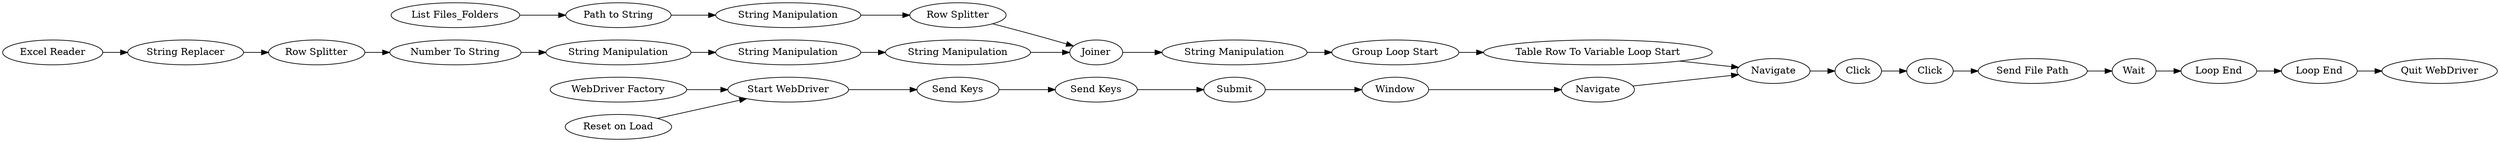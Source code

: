 digraph {
	"6856989403906207730_674" [label="Excel Reader"]
	"6856989403906207730_686" [label=Window]
	"6856989403906207730_688" [label="Row Splitter"]
	"6856989403906207730_644" [label=Wait]
	"6856989403906207730_678" [label="Number To String"]
	"6856989403906207730_697" [label="Send File Path"]
	"6856989403906207730_636" [label=Navigate]
	"6856989403906207730_684" [label="String Manipulation"]
	"6856989403906207730_632" [label="Send Keys"]
	"6856989403906207730_653" [label="Reset on Load"]
	"6856989403906207730_692" [label="Table Row To Variable Loop Start"]
	"6856989403906207730_635" [label=Submit]
	"6856989403906207730_681" [label="Path to String"]
	"6856989403906207730_639" [label=Click]
	"6856989403906207730_654" [label="List Files_Folders"]
	"6856989403906207730_679" [label="String Manipulation"]
	"6856989403906207730_634" [label="Send Keys"]
	"6856989403906207730_687" [label="String Manipulation"]
	"6856989403906207730_637" [label=Navigate]
	"6856989403906207730_694" [label="Loop End"]
	"6856989403906207730_650" [label="Quit WebDriver"]
	"6856989403906207730_693" [label="String Manipulation"]
	"6856989403906207730_671" [label="Loop End"]
	"6856989403906207730_739" [label="String Replacer"]
	"6856989403906207730_638" [label=Click]
	"6856989403906207730_677" [label="String Manipulation"]
	"6856989403906207730_675" [label="Row Splitter"]
	"6856989403906207730_691" [label="Start WebDriver"]
	"6856989403906207730_680" [label=Joiner]
	"6856989403906207730_670" [label="Group Loop Start"]
	"6856989403906207730_690" [label="WebDriver Factory"]
	"6856989403906207730_690" -> "6856989403906207730_691"
	"6856989403906207730_693" -> "6856989403906207730_670"
	"6856989403906207730_686" -> "6856989403906207730_637"
	"6856989403906207730_684" -> "6856989403906207730_680"
	"6856989403906207730_678" -> "6856989403906207730_677"
	"6856989403906207730_671" -> "6856989403906207730_650"
	"6856989403906207730_677" -> "6856989403906207730_679"
	"6856989403906207730_644" -> "6856989403906207730_694"
	"6856989403906207730_639" -> "6856989403906207730_697"
	"6856989403906207730_679" -> "6856989403906207730_684"
	"6856989403906207730_654" -> "6856989403906207730_681"
	"6856989403906207730_634" -> "6856989403906207730_635"
	"6856989403906207730_636" -> "6856989403906207730_638"
	"6856989403906207730_670" -> "6856989403906207730_692"
	"6856989403906207730_637" -> "6856989403906207730_636"
	"6856989403906207730_681" -> "6856989403906207730_687"
	"6856989403906207730_632" -> "6856989403906207730_634"
	"6856989403906207730_692" -> "6856989403906207730_636"
	"6856989403906207730_674" -> "6856989403906207730_739"
	"6856989403906207730_694" -> "6856989403906207730_671"
	"6856989403906207730_653" -> "6856989403906207730_691"
	"6856989403906207730_697" -> "6856989403906207730_644"
	"6856989403906207730_635" -> "6856989403906207730_686"
	"6856989403906207730_691" -> "6856989403906207730_632"
	"6856989403906207730_638" -> "6856989403906207730_639"
	"6856989403906207730_675" -> "6856989403906207730_678"
	"6856989403906207730_680" -> "6856989403906207730_693"
	"6856989403906207730_739" -> "6856989403906207730_675"
	"6856989403906207730_687" -> "6856989403906207730_688"
	"6856989403906207730_688" -> "6856989403906207730_680"
	rankdir=LR
}
